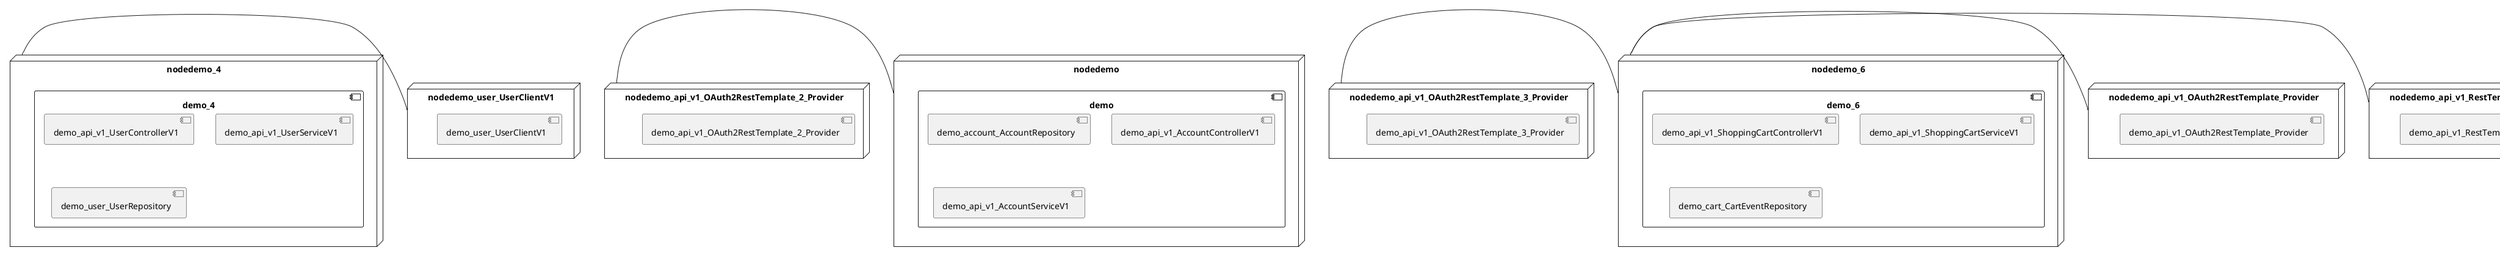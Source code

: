 @startuml
skinparam fixCircleLabelOverlapping true
skinparam componentStyle uml2
node nodedemo {
component demo {
[demo_account_AccountRepository] [[kbastani-spring-cloud-event-sourcing-example.system#_YMo31vCWEe6wTuYRfsT9mA]]
[demo_api_v1_AccountControllerV1] [[kbastani-spring-cloud-event-sourcing-example.system#_YMo31vCWEe6wTuYRfsT9mA]]
[demo_api_v1_AccountServiceV1] [[kbastani-spring-cloud-event-sourcing-example.system#_YMo31vCWEe6wTuYRfsT9mA]]
}
}
node nodedemo_2 {
component demo_2 {
[demo_api_v1_OrderControllerV1] [[kbastani-spring-cloud-event-sourcing-example.system#_YMo31vCWEe6wTuYRfsT9mA]]
[demo_api_v1_OrderServiceV1] [[kbastani-spring-cloud-event-sourcing-example.system#_YMo31vCWEe6wTuYRfsT9mA]]
[demo_config_DatabaseInitializer] [[kbastani-spring-cloud-event-sourcing-example.system#_YMo31vCWEe6wTuYRfsT9mA]]
[demo_invoice_InvoiceRepository] [[kbastani-spring-cloud-event-sourcing-example.system#_YMo31vCWEe6wTuYRfsT9mA]]
[demo_order_OrderEventRepository] [[kbastani-spring-cloud-event-sourcing-example.system#_YMo31vCWEe6wTuYRfsT9mA]]
[demo_order_OrderRepository] [[kbastani-spring-cloud-event-sourcing-example.system#_YMo31vCWEe6wTuYRfsT9mA]]
}
}
node nodedemo_3 {
component demo_3 {
[demo_api_v1_CatalogControllerV1] [[kbastani-spring-cloud-event-sourcing-example.system#_YMo31vCWEe6wTuYRfsT9mA]]
[demo_api_v1_CatalogServiceV1] [[kbastani-spring-cloud-event-sourcing-example.system#_YMo31vCWEe6wTuYRfsT9mA]]
[demo_catalog_CatalogInfoRepository] [[kbastani-spring-cloud-event-sourcing-example.system#_YMo31vCWEe6wTuYRfsT9mA]]
}
}
node nodedemo_4 {
component demo_4 {
[demo_api_v1_UserControllerV1] [[kbastani-spring-cloud-event-sourcing-example.system#_YMo31vCWEe6wTuYRfsT9mA]]
[demo_api_v1_UserServiceV1] [[kbastani-spring-cloud-event-sourcing-example.system#_YMo31vCWEe6wTuYRfsT9mA]]
[demo_user_UserRepository] [[kbastani-spring-cloud-event-sourcing-example.system#_YMo31vCWEe6wTuYRfsT9mA]]
}
}
node nodedemo_5 {
component demo_5 {
[DatabaseInitializer] [[kbastani-spring-cloud-event-sourcing-example.system#_YMo31vCWEe6wTuYRfsT9mA]]
}
}
node nodedemo_6 {
component demo_6 {
[demo_api_v1_ShoppingCartControllerV1] [[kbastani-spring-cloud-event-sourcing-example.system#_YMo31vCWEe6wTuYRfsT9mA]]
[demo_api_v1_ShoppingCartServiceV1] [[kbastani-spring-cloud-event-sourcing-example.system#_YMo31vCWEe6wTuYRfsT9mA]]
[demo_cart_CartEventRepository] [[kbastani-spring-cloud-event-sourcing-example.system#_YMo31vCWEe6wTuYRfsT9mA]]
}
}
node nodedemo_7 {
component demo_7 {
[demo_UserController] [[kbastani-spring-cloud-event-sourcing-example.system#_YMo31vCWEe6wTuYRfsT9mA]]
[demo_UserRepository] [[kbastani-spring-cloud-event-sourcing-example.system#_YMo31vCWEe6wTuYRfsT9mA]]
[demo_UserService] [[kbastani-spring-cloud-event-sourcing-example.system#_YMo31vCWEe6wTuYRfsT9mA]]
[demo_login_UserController] [[kbastani-spring-cloud-event-sourcing-example.system#_YMo31vCWEe6wTuYRfsT9mA]]
}
}
node nodedemo_v1 {
component demo_v1 {
[demo_v1_InventoryControllerV1] [[kbastani-spring-cloud-event-sourcing-example.system#_YMo31vCWEe6wTuYRfsT9mA]]
[demo_v1_InventoryServiceV1] [[kbastani-spring-cloud-event-sourcing-example.system#_YMo31vCWEe6wTuYRfsT9mA]]
}
}
node nodedemo_api_v1_OAuth2RestTemplate_2_Provider {
[demo_api_v1_OAuth2RestTemplate_2_Provider] [[kbastani-spring-cloud-event-sourcing-example.system#_YMo31vCWEe6wTuYRfsT9mA]]
}
node nodedemo_api_v1_OAuth2RestTemplate_3_Provider {
[demo_api_v1_OAuth2RestTemplate_3_Provider] [[kbastani-spring-cloud-event-sourcing-example.system#_YMo31vCWEe6wTuYRfsT9mA]]
}
node nodedemo_api_v1_OAuth2RestTemplate_Provider {
[demo_api_v1_OAuth2RestTemplate_Provider] [[kbastani-spring-cloud-event-sourcing-example.system#_YMo31vCWEe6wTuYRfsT9mA]]
}
node nodedemo_api_v1_RestTemplate_2_Provider {
[demo_api_v1_RestTemplate_2_Provider] [[kbastani-spring-cloud-event-sourcing-example.system#_YMo31vCWEe6wTuYRfsT9mA]]
}
node nodedemo_api_v1_RestTemplate_Provider {
[demo_api_v1_RestTemplate_Provider] [[kbastani-spring-cloud-event-sourcing-example.system#_YMo31vCWEe6wTuYRfsT9mA]]
}
node nodedemo_inventory_InventoryRepository_Provider {
[demo_inventory_InventoryRepository_Provider] [[kbastani-spring-cloud-event-sourcing-example.system#_YMo31vCWEe6wTuYRfsT9mA]]
}
node nodedemo_login_AuthenticationManager_Provider {
[demo_login_AuthenticationManager_Provider] [[kbastani-spring-cloud-event-sourcing-example.system#_YMo31vCWEe6wTuYRfsT9mA]]
}
node nodedemo_login_ClientDetailsService_Provider {
[demo_login_ClientDetailsService_Provider] [[kbastani-spring-cloud-event-sourcing-example.system#_YMo31vCWEe6wTuYRfsT9mA]]
}
node nodedemo_login_HttpSessionSecurityContextRepository_Provider {
[demo_login_HttpSessionSecurityContextRepository_Provider] [[kbastani-spring-cloud-event-sourcing-example.system#_YMo31vCWEe6wTuYRfsT9mA]]
}
node nodedemo_login_LoginController {
[demo_login_LoginController] [[kbastani-spring-cloud-event-sourcing-example.system#_YMo31vCWEe6wTuYRfsT9mA]]
}
node nodedemo_product_ProductRepository_Provider {
[demo_product_ProductRepository_Provider] [[kbastani-spring-cloud-event-sourcing-example.system#_YMo31vCWEe6wTuYRfsT9mA]]
}
node nodedemo_user_UserClientV1 {
[demo_user_UserClientV1] [[kbastani-spring-cloud-event-sourcing-example.system#_YMo31vCWEe6wTuYRfsT9mA]]
}
node nodedemo_v1_Session_Provider {
[demo_v1_Session_Provider] [[kbastani-spring-cloud-event-sourcing-example.system#_YMo31vCWEe6wTuYRfsT9mA]]
}
[nodedemo_4] - [nodedemo_user_UserClientV1]
[nodedemo_api_v1_OAuth2RestTemplate_2_Provider] - [nodedemo]
[nodedemo_api_v1_OAuth2RestTemplate_3_Provider] - [nodedemo_6]
[nodedemo_api_v1_OAuth2RestTemplate_Provider] - [nodedemo_6]
[nodedemo_api_v1_RestTemplate_2_Provider] - [nodedemo_6]
[nodedemo_api_v1_RestTemplate_Provider] - [nodedemo_3]
[nodedemo_inventory_InventoryRepository_Provider] - [nodedemo_v1]
[nodedemo_login_AuthenticationManager_Provider] - [nodedemo_login_LoginController]
[nodedemo_login_ClientDetailsService_Provider] - [nodedemo_login_LoginController]
[nodedemo_login_HttpSessionSecurityContextRepository_Provider] - [nodedemo_login_LoginController]
[nodedemo_product_ProductRepository_Provider] - [nodedemo_v1]
[nodedemo_v1_Session_Provider] - [nodedemo_v1]

@enduml

